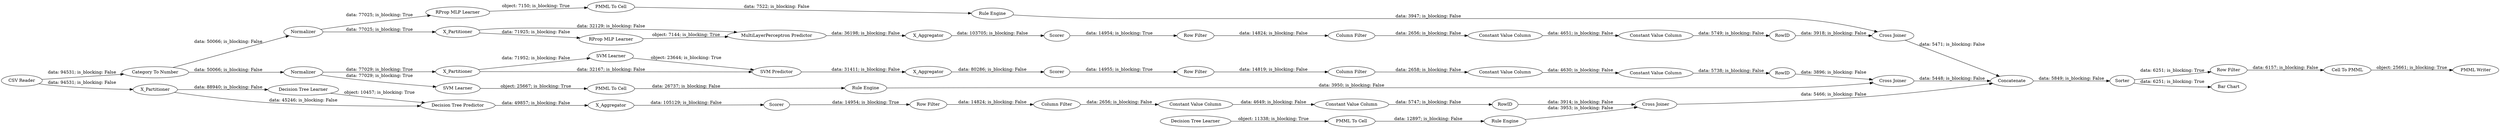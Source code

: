 digraph {
	"5387937954204114282_35" [label="Rule Engine"]
	"3974731249395050249_2" [label=X_Partitioner]
	"8577134644772039893_31" [label="Decision Tree Learner"]
	"-4717363038350276187_22" [label="PMML To Cell"]
	"1638716698615181761_53" [label="Row Filter"]
	"8118051382165061789_34" [label="Rule Engine"]
	"7167642941379204771_38" [label="Cross Joiner"]
	"7167642941379204771_32" [label="MultiLayerPerceptron Predictor"]
	"-8259330241906788080_294" [label="Column Filter"]
	"1638716698615181761_58" [label="Category To Number"]
	"8577134644772039893_39" [label=Scorer]
	"-4717363038350276187_34" [label="Rule Engine"]
	"1638716698615181761_59" [label="Bar Chart"]
	"-5039247763649579172_290" [label="Constant Value Column"]
	"8577134644772039893_2" [label=X_Partitioner]
	"3974731249395050249_39" [label="Cross Joiner"]
	"8577134644772039893_32" [label="Decision Tree Predictor"]
	"1638716698615181761_54" [label="Cell To PMML"]
	"-8259330241906788080_293" [label=RowID]
	"-5039247763649579172_292" [label="Constant Value Column"]
	"5387937954204114282_33" [label="SVM Learner"]
	"7167642941379204771_31" [label="RProp MLP Learner"]
	"7167642941379204771_7" [label=X_Aggregator]
	"8577134644772039893_38" [label="Cross Joiner"]
	"7167642941379204771_40" [label=Scorer]
	"7167642941379204771_39" [label=Normalizer]
	"-4717363038350276187_35" [label="RProp MLP Learner"]
	"8577134644772039893_7" [label=X_Aggregator]
	"3974731249395050249_31" [label="SVM Learner"]
	"1638716698615181761_52" [label=Sorter]
	"1310740680721265503_292" [label="Constant Value Column"]
	"-5039247763649579172_9" [label="Row Filter"]
	"5387937954204114282_34" [label="PMML To Cell"]
	"3974731249395050249_32" [label="SVM Predictor"]
	"8118051382165061789_28" [label="PMML To Cell"]
	"3974731249395050249_41" [label=Scorer]
	"3974731249395050249_7" [label=X_Aggregator]
	"-8259330241906788080_290" [label="Constant Value Column"]
	"-8259330241906788080_292" [label="Constant Value Column"]
	"3974731249395050249_40" [label=Normalizer]
	"-8259330241906788080_9" [label="Row Filter"]
	"-5039247763649579172_294" [label="Column Filter"]
	"1638716698615181761_63" [label="PMML Writer"]
	"8118051382165061789_33" [label="Decision Tree Learner"]
	"7167642941379204771_2" [label=X_Partitioner]
	"-5039247763649579172_293" [label=RowID]
	"1638716698615181761_62" [label="CSV Reader"]
	"1310740680721265503_294" [label="Column Filter"]
	"1310740680721265503_290" [label="Constant Value Column"]
	"1638716698615181761_60" [label=Concatenate]
	"1310740680721265503_293" [label=RowID]
	"1310740680721265503_9" [label="Row Filter"]
	"3974731249395050249_2" -> "3974731249395050249_32" [label="data: 32167; is_blocking: False"]
	"3974731249395050249_7" -> "3974731249395050249_41" [label="data: 80286; is_blocking: False"]
	"8118051382165061789_34" -> "8577134644772039893_38" [label="data: 3953; is_blocking: False"]
	"1310740680721265503_290" -> "1310740680721265503_292" [label="data: 4651; is_blocking: False"]
	"-5039247763649579172_9" -> "-5039247763649579172_294" [label="data: 14819; is_blocking: False"]
	"-4717363038350276187_35" -> "-4717363038350276187_22" [label="object: 7150; is_blocking: True"]
	"3974731249395050249_40" -> "5387937954204114282_33" [label="data: 77029; is_blocking: True"]
	"7167642941379204771_39" -> "7167642941379204771_2" [label="data: 77025; is_blocking: True"]
	"-8259330241906788080_292" -> "-8259330241906788080_293" [label="data: 5747; is_blocking: False"]
	"1638716698615181761_52" -> "1638716698615181761_59" [label="data: 6251; is_blocking: True"]
	"1638716698615181761_62" -> "1638716698615181761_58" [label="data: 94531; is_blocking: False"]
	"8577134644772039893_7" -> "8577134644772039893_39" [label="data: 105129; is_blocking: False"]
	"7167642941379204771_40" -> "1310740680721265503_9" [label="data: 14954; is_blocking: True"]
	"1310740680721265503_293" -> "7167642941379204771_38" [label="data: 3918; is_blocking: False"]
	"1310740680721265503_9" -> "1310740680721265503_294" [label="data: 14824; is_blocking: False"]
	"7167642941379204771_7" -> "7167642941379204771_40" [label="data: 103705; is_blocking: False"]
	"8118051382165061789_28" -> "8118051382165061789_34" [label="data: 12897; is_blocking: False"]
	"1310740680721265503_294" -> "1310740680721265503_290" [label="data: 2656; is_blocking: False"]
	"1638716698615181761_60" -> "1638716698615181761_52" [label="data: 5849; is_blocking: False"]
	"-8259330241906788080_9" -> "-8259330241906788080_294" [label="data: 14824; is_blocking: False"]
	"-5039247763649579172_293" -> "3974731249395050249_39" [label="data: 3896; is_blocking: False"]
	"7167642941379204771_32" -> "7167642941379204771_7" [label="data: 36198; is_blocking: False"]
	"5387937954204114282_34" -> "5387937954204114282_35" [label="data: 26737; is_blocking: False"]
	"3974731249395050249_32" -> "3974731249395050249_7" [label="data: 31411; is_blocking: False"]
	"1638716698615181761_62" -> "8577134644772039893_2" [label="data: 94531; is_blocking: False"]
	"5387937954204114282_33" -> "5387937954204114282_34" [label="object: 25667; is_blocking: True"]
	"3974731249395050249_41" -> "-5039247763649579172_9" [label="data: 14955; is_blocking: True"]
	"8577134644772039893_32" -> "8577134644772039893_7" [label="data: 49857; is_blocking: False"]
	"-5039247763649579172_292" -> "-5039247763649579172_293" [label="data: 5738; is_blocking: False"]
	"8577134644772039893_38" -> "1638716698615181761_60" [label="data: 5466; is_blocking: False"]
	"7167642941379204771_31" -> "7167642941379204771_32" [label="object: 7144; is_blocking: True"]
	"3974731249395050249_39" -> "1638716698615181761_60" [label="data: 5448; is_blocking: False"]
	"-8259330241906788080_294" -> "-8259330241906788080_290" [label="data: 2656; is_blocking: False"]
	"-8259330241906788080_293" -> "8577134644772039893_38" [label="data: 3914; is_blocking: False"]
	"5387937954204114282_35" -> "3974731249395050249_39" [label="data: 3950; is_blocking: False"]
	"3974731249395050249_31" -> "3974731249395050249_32" [label="object: 23644; is_blocking: True"]
	"1638716698615181761_58" -> "7167642941379204771_39" [label="data: 50066; is_blocking: False"]
	"3974731249395050249_2" -> "3974731249395050249_31" [label="data: 71952; is_blocking: False"]
	"1638716698615181761_53" -> "1638716698615181761_54" [label="data: 6157; is_blocking: False"]
	"8577134644772039893_31" -> "8577134644772039893_32" [label="object: 10457; is_blocking: True"]
	"7167642941379204771_38" -> "1638716698615181761_60" [label="data: 5471; is_blocking: False"]
	"-8259330241906788080_290" -> "-8259330241906788080_292" [label="data: 4649; is_blocking: False"]
	"1310740680721265503_292" -> "1310740680721265503_293" [label="data: 5749; is_blocking: False"]
	"-5039247763649579172_290" -> "-5039247763649579172_292" [label="data: 4630; is_blocking: False"]
	"8118051382165061789_33" -> "8118051382165061789_28" [label="object: 11338; is_blocking: True"]
	"7167642941379204771_39" -> "-4717363038350276187_35" [label="data: 77025; is_blocking: True"]
	"-5039247763649579172_294" -> "-5039247763649579172_290" [label="data: 2658; is_blocking: False"]
	"8577134644772039893_2" -> "8577134644772039893_31" [label="data: 88940; is_blocking: False"]
	"8577134644772039893_2" -> "8577134644772039893_32" [label="data: 45246; is_blocking: False"]
	"7167642941379204771_2" -> "7167642941379204771_32" [label="data: 32129; is_blocking: False"]
	"7167642941379204771_2" -> "7167642941379204771_31" [label="data: 71925; is_blocking: False"]
	"8577134644772039893_39" -> "-8259330241906788080_9" [label="data: 14954; is_blocking: True"]
	"1638716698615181761_58" -> "3974731249395050249_40" [label="data: 50066; is_blocking: False"]
	"3974731249395050249_40" -> "3974731249395050249_2" [label="data: 77029; is_blocking: True"]
	"-4717363038350276187_34" -> "7167642941379204771_38" [label="data: 3947; is_blocking: False"]
	"1638716698615181761_52" -> "1638716698615181761_53" [label="data: 6251; is_blocking: True"]
	"-4717363038350276187_22" -> "-4717363038350276187_34" [label="data: 7522; is_blocking: False"]
	"1638716698615181761_54" -> "1638716698615181761_63" [label="object: 25661; is_blocking: True"]
	rankdir=LR
}
